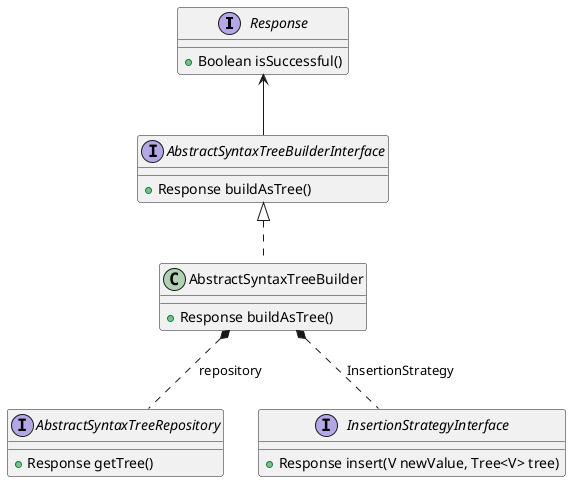 @startuml
'https://plantuml.com/class-diagram

interface Response{
    + Boolean isSuccessful()
}
interface AbstractSyntaxTreeBuilderInterface{
    + Response buildAsTree()
}
class AbstractSyntaxTreeBuilder implements AbstractSyntaxTreeBuilderInterface{
    + Response buildAsTree()
}
interface AbstractSyntaxTreeRepository{
    + Response getTree()
}

interface InsertionStrategyInterface{
    + Response insert(V newValue, Tree<V> tree)
}


Response <-- AbstractSyntaxTreeBuilderInterface
AbstractSyntaxTreeBuilder *.. AbstractSyntaxTreeRepository: repository
AbstractSyntaxTreeBuilder *.. InsertionStrategyInterface: InsertionStrategy
@enduml